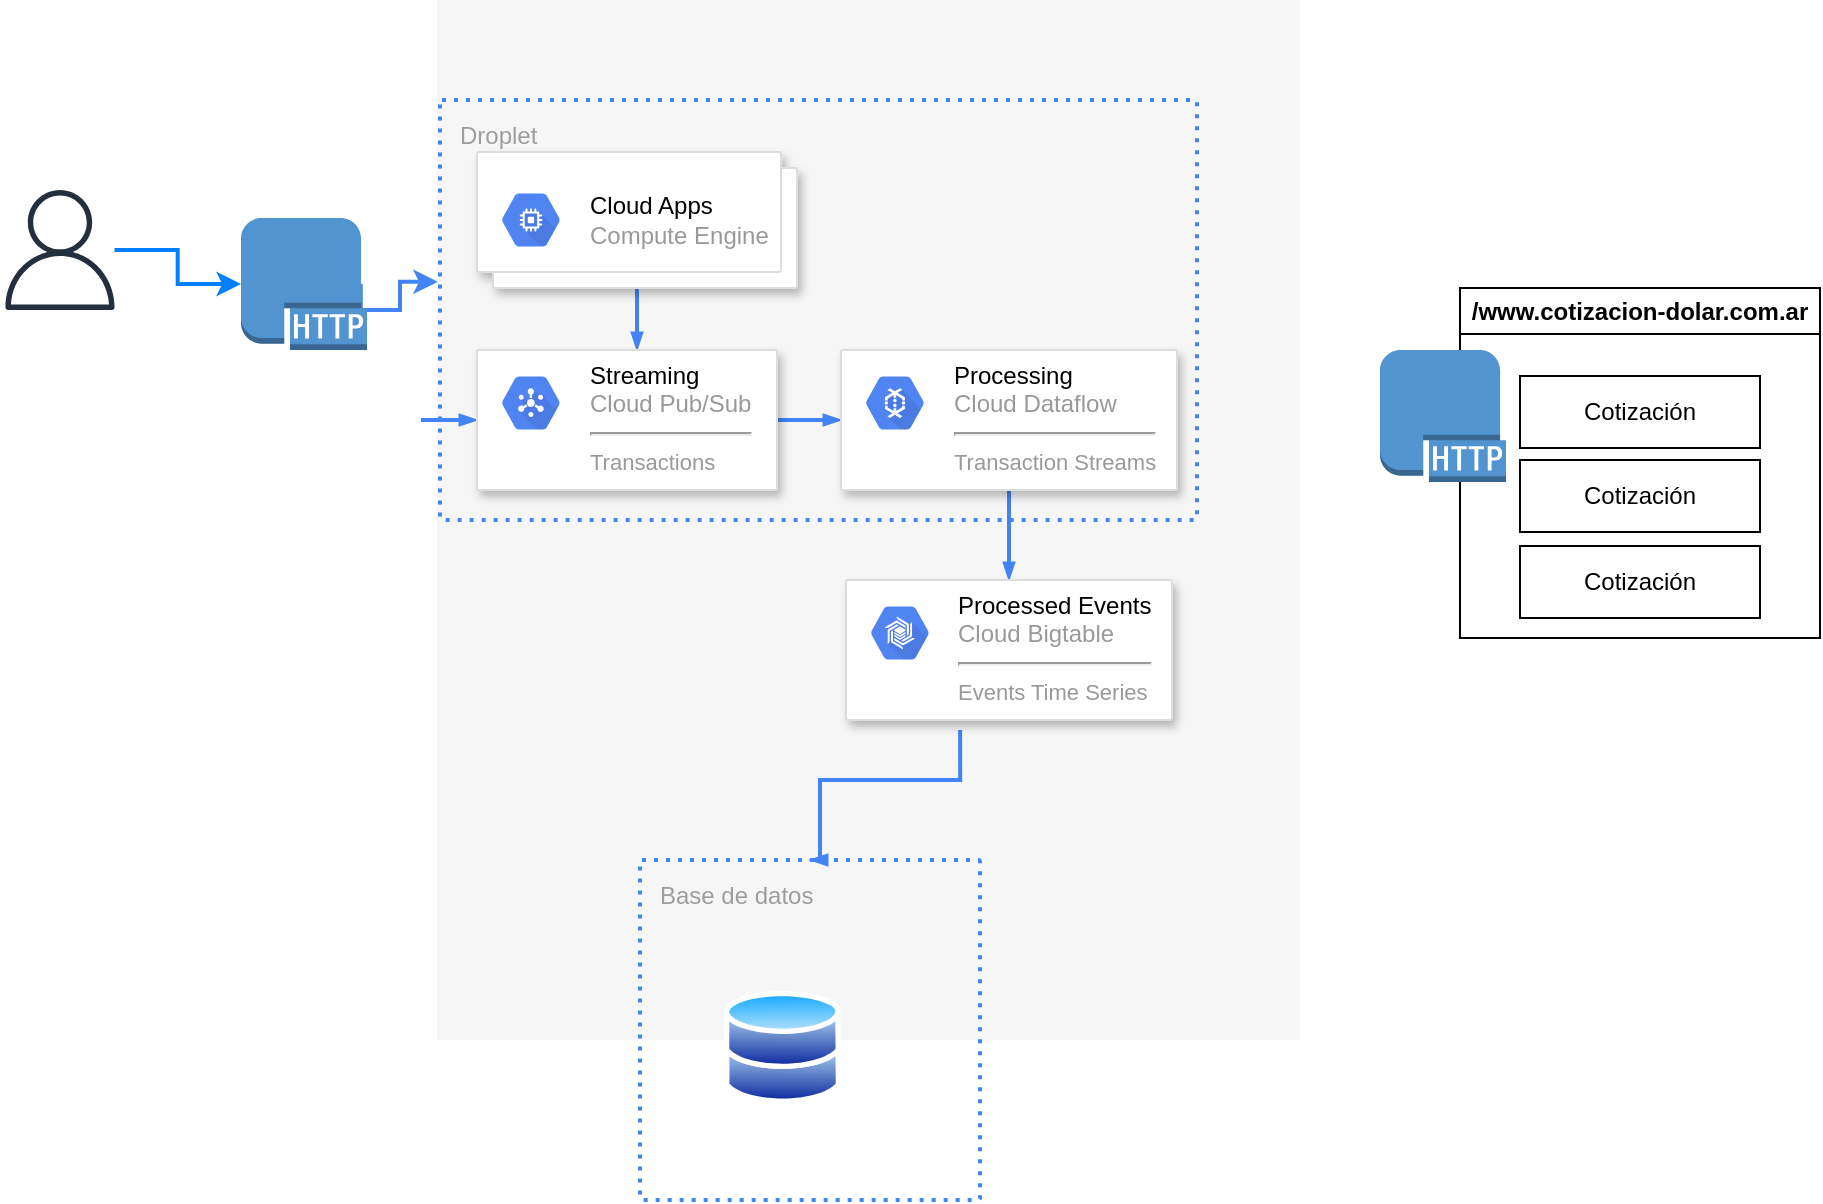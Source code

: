 <mxfile version="21.3.8" type="github">
  <diagram id="d1ab7348-05c3-a1e3-ca4d-12c340fd6b49" name="Page-1">
    <mxGraphModel dx="880" dy="490" grid="1" gridSize="10" guides="1" tooltips="1" connect="1" arrows="1" fold="1" page="1" pageScale="1" pageWidth="1169" pageHeight="827" background="none" math="0" shadow="0">
      <root>
        <mxCell id="0" />
        <mxCell id="1" parent="0" />
        <mxCell id="2" value="" style="fillColor=#F6F6F6;strokeColor=none;shadow=0;gradientColor=none;fontSize=14;align=left;spacing=10;fontColor=#717171;9E9E9E;verticalAlign=top;spacingTop=-4;fontStyle=0;spacingLeft=40;html=1;" parent="1" vertex="1">
          <mxGeometry x="228.5" y="45" width="431.5" height="520" as="geometry" />
        </mxCell>
        <mxCell id="371" value="Base de datos" style="rounded=1;absoluteArcSize=1;arcSize=2;html=1;strokeColor=#4284F3;gradientColor=none;shadow=0;dashed=1;fontSize=12;fontColor=#9E9E9E;align=left;verticalAlign=top;spacing=10;spacingTop=-4;fillColor=none;dashPattern=1 2;strokeWidth=2;" parent="1" vertex="1">
          <mxGeometry x="330" y="475" width="170" height="170" as="geometry" />
        </mxCell>
        <mxCell id="341" value="Droplet" style="rounded=1;absoluteArcSize=1;arcSize=2;html=1;strokeColor=#4284F3;gradientColor=none;shadow=0;dashed=1;fontSize=12;fontColor=#9E9E9E;align=left;verticalAlign=top;spacing=10;spacingTop=-4;fillColor=none;dashPattern=1 2;strokeWidth=2;" parent="1" vertex="1">
          <mxGeometry x="230" y="95" width="378.5" height="210" as="geometry" />
        </mxCell>
        <mxCell id="397" style="edgeStyle=orthogonalEdgeStyle;rounded=0;html=1;dashed=0;labelBackgroundColor=none;startArrow=none;startFill=0;startSize=4;endArrow=blockThin;endFill=1;endSize=4;strokeColor=#4284F3;strokeWidth=2;fontSize=12;" parent="1" target="361" edge="1">
          <mxGeometry relative="1" as="geometry">
            <Array as="points">
              <mxPoint x="234.5" y="255" />
              <mxPoint x="234.5" y="255" />
            </Array>
            <mxPoint x="220.5" y="255" as="sourcePoint" />
          </mxGeometry>
        </mxCell>
        <mxCell id="398" style="edgeStyle=orthogonalEdgeStyle;rounded=0;html=1;dashed=0;labelBackgroundColor=none;startArrow=none;startFill=0;startSize=4;endArrow=blockThin;endFill=1;endSize=4;strokeColor=#4284F3;strokeWidth=2;fontSize=12;" parent="1" source="359" target="361" edge="1">
          <mxGeometry relative="1" as="geometry">
            <Array as="points">
              <mxPoint x="328.5" y="215" />
              <mxPoint x="328.5" y="215" />
            </Array>
          </mxGeometry>
        </mxCell>
        <mxCell id="359" value="" style="shape=mxgraph.gcp2.doubleRect;strokeColor=#dddddd;fillColor=#ffffff;shadow=1;strokeWidth=1;fontSize=12;fontColor=#9E9E9E;align=center;html=1;" parent="1" vertex="1">
          <mxGeometry x="248.5" y="121" width="160" height="68" as="geometry" />
        </mxCell>
        <mxCell id="360" value="&lt;font color=&quot;#000000&quot;&gt;Cloud Apps&lt;/font&gt;&lt;br&gt;Compute Engine" style="dashed=0;connectable=0;html=1;fillColor=#5184F3;strokeColor=none;shape=mxgraph.gcp2.hexIcon;prIcon=compute_engine;part=1;labelPosition=right;verticalLabelPosition=middle;align=left;verticalAlign=middle;spacingLeft=5;fontColor=#999999;fontSize=12;" parent="359" vertex="1">
          <mxGeometry y="0.5" width="44" height="39" relative="1" as="geometry">
            <mxPoint x="5" y="-19.5" as="offset" />
          </mxGeometry>
        </mxCell>
        <mxCell id="399" style="edgeStyle=orthogonalEdgeStyle;rounded=0;html=1;dashed=0;labelBackgroundColor=none;startArrow=none;startFill=0;startSize=4;endArrow=blockThin;endFill=1;endSize=4;strokeColor=#4284F3;strokeWidth=2;fontSize=12;" parent="1" source="361" target="363" edge="1">
          <mxGeometry relative="1" as="geometry" />
        </mxCell>
        <mxCell id="361" value="" style="strokeColor=#dddddd;fillColor=#ffffff;shadow=1;strokeWidth=1;rounded=1;absoluteArcSize=1;arcSize=2;fontSize=12;fontColor=#9E9E9E;align=center;html=1;" parent="1" vertex="1">
          <mxGeometry x="248.5" y="220" width="150" height="70" as="geometry" />
        </mxCell>
        <mxCell id="362" value="&lt;font color=&quot;#000000&quot;&gt;Streaming&lt;/font&gt;&lt;br&gt;Cloud Pub/Sub&lt;hr&gt;&lt;font style=&quot;font-size: 11px&quot;&gt;Transactions&lt;/font&gt;" style="dashed=0;connectable=0;html=1;fillColor=#5184F3;strokeColor=none;shape=mxgraph.gcp2.hexIcon;prIcon=cloud_pubsub;part=1;labelPosition=right;verticalLabelPosition=middle;align=left;verticalAlign=top;spacingLeft=5;fontColor=#999999;fontSize=12;spacingTop=-8;" parent="361" vertex="1">
          <mxGeometry width="44" height="39" relative="1" as="geometry">
            <mxPoint x="5" y="7" as="offset" />
          </mxGeometry>
        </mxCell>
        <mxCell id="400" style="edgeStyle=orthogonalEdgeStyle;rounded=0;html=1;exitX=0.5;exitY=1;dashed=0;labelBackgroundColor=none;startArrow=none;startFill=0;startSize=4;endArrow=blockThin;endFill=1;endSize=4;strokeColor=#4284F3;strokeWidth=2;fontSize=12;" parent="1" source="363" target="369" edge="1">
          <mxGeometry relative="1" as="geometry" />
        </mxCell>
        <mxCell id="363" value="" style="strokeColor=#dddddd;fillColor=#ffffff;shadow=1;strokeWidth=1;rounded=1;absoluteArcSize=1;arcSize=2;fontSize=12;fontColor=#9E9E9E;align=center;html=1;" parent="1" vertex="1">
          <mxGeometry x="430.5" y="220" width="168" height="70" as="geometry" />
        </mxCell>
        <mxCell id="364" value="&lt;font color=&quot;#000000&quot;&gt;Processing&lt;/font&gt;&lt;br&gt;Cloud Dataflow&lt;hr&gt;&lt;font style=&quot;font-size: 11px&quot;&gt;Transaction Streams&lt;/font&gt;" style="dashed=0;connectable=0;html=1;fillColor=#5184F3;strokeColor=none;shape=mxgraph.gcp2.hexIcon;prIcon=cloud_dataflow;part=1;labelPosition=right;verticalLabelPosition=middle;align=left;verticalAlign=top;spacingLeft=5;fontColor=#999999;fontSize=12;spacingTop=-8;" parent="363" vertex="1">
          <mxGeometry width="44" height="39" relative="1" as="geometry">
            <mxPoint x="5" y="7" as="offset" />
          </mxGeometry>
        </mxCell>
        <mxCell id="403" style="edgeStyle=orthogonalEdgeStyle;rounded=0;html=1;dashed=0;labelBackgroundColor=none;startArrow=none;startFill=0;startSize=4;endArrow=blockThin;endFill=1;endSize=4;strokeColor=#4284F3;strokeWidth=2;fontSize=12;exitX=0.35;exitY=1.071;exitDx=0;exitDy=0;exitPerimeter=0;entryX=0.5;entryY=0;entryDx=0;entryDy=0;" parent="1" target="371" edge="1" source="369">
          <mxGeometry relative="1" as="geometry">
            <Array as="points">
              <mxPoint x="490" y="435" />
              <mxPoint x="420" y="435" />
              <mxPoint x="420" y="475" />
            </Array>
            <mxPoint x="398.5" y="435" as="sourcePoint" />
          </mxGeometry>
        </mxCell>
        <mxCell id="369" value="" style="strokeColor=#dddddd;fillColor=#ffffff;shadow=1;strokeWidth=1;rounded=1;absoluteArcSize=1;arcSize=2;fontSize=12;fontColor=#9E9E9E;align=center;html=1;" parent="1" vertex="1">
          <mxGeometry x="433" y="335" width="163" height="70" as="geometry" />
        </mxCell>
        <mxCell id="370" value="&lt;font color=&quot;#000000&quot;&gt;Processed Events&lt;/font&gt;&lt;br&gt;Cloud Bigtable&lt;hr&gt;&lt;font style=&quot;font-size: 11px&quot;&gt;Events Time Series&lt;/font&gt;" style="dashed=0;connectable=0;html=1;fillColor=#5184F3;strokeColor=none;shape=mxgraph.gcp2.hexIcon;prIcon=cloud_bigtable;part=1;labelPosition=right;verticalLabelPosition=middle;align=left;verticalAlign=top;spacingLeft=5;fontColor=#999999;fontSize=12;spacingTop=-8;" parent="369" vertex="1">
          <mxGeometry width="44" height="39" relative="1" as="geometry">
            <mxPoint x="5" y="7" as="offset" />
          </mxGeometry>
        </mxCell>
        <mxCell id="kALYX3asqiV95KRrsZR_-412" value="" style="shape=image;imageAspect=0;aspect=fixed;verticalLabelPosition=bottom;verticalAlign=top;image=https://consent.trustarc.com/v2/asset/20:55:23.714y33gof_DO_Logo-Blue.png;" parent="1" vertex="1">
          <mxGeometry x="260" y="50" width="203.48" height="45" as="geometry" />
        </mxCell>
        <mxCell id="kALYX3asqiV95KRrsZR_-418" value="" style="edgeStyle=orthogonalEdgeStyle;rounded=0;orthogonalLoop=1;jettySize=auto;html=1;fontColor=#007FFF;labelBackgroundColor=#007FFF;strokeColor=#007FFF;strokeWidth=2;" parent="1" source="kALYX3asqiV95KRrsZR_-413" target="kALYX3asqiV95KRrsZR_-414" edge="1">
          <mxGeometry relative="1" as="geometry" />
        </mxCell>
        <mxCell id="kALYX3asqiV95KRrsZR_-413" value="" style="sketch=0;outlineConnect=0;fontColor=#232F3E;gradientColor=none;fillColor=#232F3D;strokeColor=none;dashed=0;verticalLabelPosition=bottom;verticalAlign=top;align=center;html=1;fontSize=12;fontStyle=0;aspect=fixed;pointerEvents=1;shape=mxgraph.aws4.user;" parent="1" vertex="1">
          <mxGeometry x="10" y="140" width="60" height="60" as="geometry" />
        </mxCell>
        <mxCell id="kALYX3asqiV95KRrsZR_-416" style="edgeStyle=orthogonalEdgeStyle;rounded=0;orthogonalLoop=1;jettySize=auto;html=1;exitX=0.95;exitY=0.5;exitDx=0;exitDy=0;exitPerimeter=0;entryX=-0.003;entryY=0.433;entryDx=0;entryDy=0;entryPerimeter=0;strokeColor=#4284f3;strokeWidth=2;" parent="1" source="kALYX3asqiV95KRrsZR_-414" target="341" edge="1">
          <mxGeometry relative="1" as="geometry">
            <Array as="points">
              <mxPoint x="190" y="200" />
              <mxPoint x="210" y="200" />
              <mxPoint x="210" y="186" />
            </Array>
          </mxGeometry>
        </mxCell>
        <mxCell id="kALYX3asqiV95KRrsZR_-414" value="" style="outlineConnect=0;dashed=0;verticalLabelPosition=bottom;verticalAlign=top;align=center;html=1;shape=mxgraph.aws3.http_protocol;fillColor=#5294CF;gradientColor=none;" parent="1" vertex="1">
          <mxGeometry x="130.5" y="154" width="63" height="66" as="geometry" />
        </mxCell>
        <mxCell id="kALYX3asqiV95KRrsZR_-417" value="" style="image;aspect=fixed;perimeter=ellipsePerimeter;html=1;align=center;shadow=0;dashed=0;spacingTop=3;image=img/lib/active_directory/databases.svg;" parent="1" vertex="1">
          <mxGeometry x="372" y="540" width="58.5" height="57.33" as="geometry" />
        </mxCell>
        <mxCell id="nxI15AAKWFtH6_1bC97I-412" value="/www.cotizacion-dolar.com.ar" style="swimlane;whiteSpace=wrap;html=1;" vertex="1" parent="1">
          <mxGeometry x="740" y="189" width="180" height="175" as="geometry" />
        </mxCell>
        <mxCell id="nxI15AAKWFtH6_1bC97I-413" value="" style="rounded=0;whiteSpace=wrap;html=1;" vertex="1" parent="nxI15AAKWFtH6_1bC97I-412">
          <mxGeometry x="30" y="44" width="120" height="36" as="geometry" />
        </mxCell>
        <mxCell id="nxI15AAKWFtH6_1bC97I-414" value="Cotización" style="text;html=1;strokeColor=none;fillColor=none;align=center;verticalAlign=middle;whiteSpace=wrap;rounded=0;" vertex="1" parent="nxI15AAKWFtH6_1bC97I-412">
          <mxGeometry x="30" y="47" width="120" height="30" as="geometry" />
        </mxCell>
        <mxCell id="nxI15AAKWFtH6_1bC97I-418" value="" style="rounded=0;whiteSpace=wrap;html=1;" vertex="1" parent="nxI15AAKWFtH6_1bC97I-412">
          <mxGeometry x="30" y="129" width="120" height="36" as="geometry" />
        </mxCell>
        <mxCell id="nxI15AAKWFtH6_1bC97I-416" value="Cotización" style="text;html=1;strokeColor=none;fillColor=none;align=center;verticalAlign=middle;whiteSpace=wrap;rounded=0;" vertex="1" parent="nxI15AAKWFtH6_1bC97I-412">
          <mxGeometry x="30" y="132" width="120" height="30" as="geometry" />
        </mxCell>
        <mxCell id="nxI15AAKWFtH6_1bC97I-417" value="" style="rounded=0;whiteSpace=wrap;html=1;" vertex="1" parent="1">
          <mxGeometry x="770" y="275" width="120" height="36" as="geometry" />
        </mxCell>
        <mxCell id="nxI15AAKWFtH6_1bC97I-415" value="Cotización" style="text;html=1;strokeColor=none;fillColor=none;align=center;verticalAlign=middle;whiteSpace=wrap;rounded=0;" vertex="1" parent="1">
          <mxGeometry x="770" y="278" width="120" height="30" as="geometry" />
        </mxCell>
        <mxCell id="nxI15AAKWFtH6_1bC97I-419" value="" style="outlineConnect=0;dashed=0;verticalLabelPosition=bottom;verticalAlign=top;align=center;html=1;shape=mxgraph.aws3.http_protocol;fillColor=#5294CF;gradientColor=none;" vertex="1" parent="1">
          <mxGeometry x="700" y="220" width="63" height="66" as="geometry" />
        </mxCell>
        <mxCell id="nxI15AAKWFtH6_1bC97I-420" value="" style="shape=image;html=1;verticalAlign=top;verticalLabelPosition=bottom;labelBackgroundColor=#ffffff;imageAspect=0;aspect=fixed;image=https://cdn4.iconfinder.com/data/icons/scripting-and-programming-languages/512/660277-Python_logo-128.png" vertex="1" parent="1">
          <mxGeometry x="450.5" y="120" width="88" height="88" as="geometry" />
        </mxCell>
      </root>
    </mxGraphModel>
  </diagram>
</mxfile>
